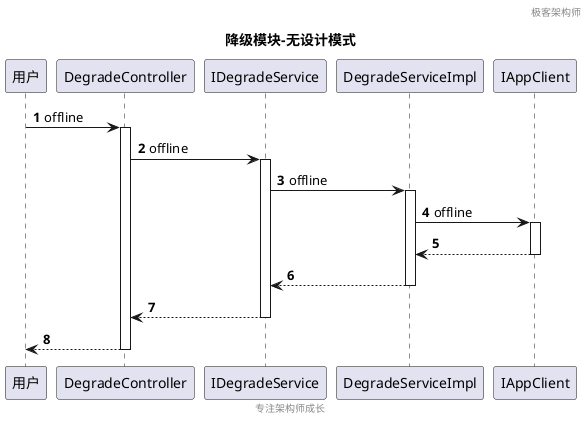 @startuml
header 极客架构师
footer 专注架构师成长
title 降级模块-无设计模式
autonumber
participant 用户
用户 -> DegradeController : offline
activate DegradeController
DegradeController -> IDegradeService : offline
activate IDegradeService
IDegradeService -> DegradeServiceImpl : offline
activate DegradeServiceImpl
DegradeServiceImpl -> IAppClient : offline
activate IAppClient
IAppClient --> DegradeServiceImpl
deactivate IAppClient
DegradeServiceImpl --> IDegradeService
deactivate DegradeServiceImpl
IDegradeService --> DegradeController
deactivate IDegradeService
return
@enduml